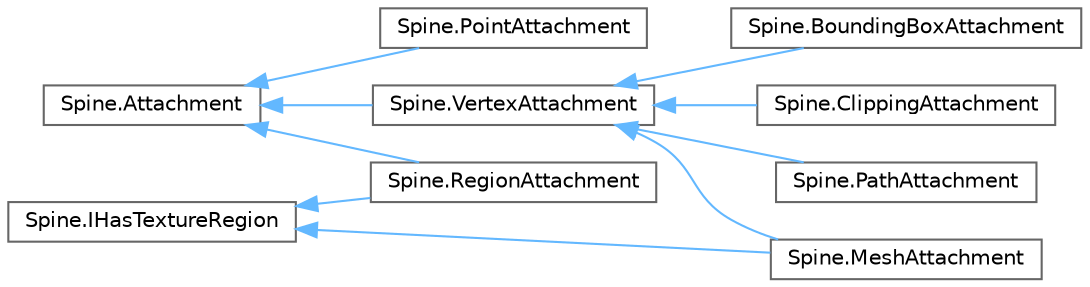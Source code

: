 digraph "类继承关系图"
{
 // LATEX_PDF_SIZE
  bgcolor="transparent";
  edge [fontname=Helvetica,fontsize=10,labelfontname=Helvetica,labelfontsize=10];
  node [fontname=Helvetica,fontsize=10,shape=box,height=0.2,width=0.4];
  rankdir="LR";
  Node0 [id="Node000000",label="Spine.Attachment",height=0.2,width=0.4,color="grey40", fillcolor="white", style="filled",URL="$class_spine_1_1_attachment.html",tooltip="The base class for all attachments."];
  Node0 -> Node1 [id="edge6085_Node000000_Node000001",dir="back",color="steelblue1",style="solid",tooltip=" "];
  Node1 [id="Node000001",label="Spine.PointAttachment",height=0.2,width=0.4,color="grey40", fillcolor="white", style="filled",URL="$class_spine_1_1_point_attachment.html",tooltip="An attachment which is a single point and a rotation. This can be used to spawn projectiles,..."];
  Node0 -> Node2 [id="edge6086_Node000000_Node000002",dir="back",color="steelblue1",style="solid",tooltip=" "];
  Node2 [id="Node000002",label="Spine.RegionAttachment",height=0.2,width=0.4,color="grey40", fillcolor="white", style="filled",URL="$class_spine_1_1_region_attachment.html",tooltip="Attachment that displays a texture region."];
  Node0 -> Node5 [id="edge6087_Node000000_Node000005",dir="back",color="steelblue1",style="solid",tooltip=" "];
  Node5 [id="Node000005",label="Spine.VertexAttachment",height=0.2,width=0.4,color="grey40", fillcolor="white", style="filled",URL="$class_spine_1_1_vertex_attachment.html",tooltip=">An attachment with vertices that are transformed by one or more bones and can be deformed by a slot'..."];
  Node5 -> Node6 [id="edge6088_Node000005_Node000006",dir="back",color="steelblue1",style="solid",tooltip=" "];
  Node6 [id="Node000006",label="Spine.BoundingBoxAttachment",height=0.2,width=0.4,color="grey40", fillcolor="white", style="filled",URL="$class_spine_1_1_bounding_box_attachment.html",tooltip="Attachment that has a polygon for bounds checking."];
  Node5 -> Node7 [id="edge6089_Node000005_Node000007",dir="back",color="steelblue1",style="solid",tooltip=" "];
  Node7 [id="Node000007",label="Spine.ClippingAttachment",height=0.2,width=0.4,color="grey40", fillcolor="white", style="filled",URL="$class_spine_1_1_clipping_attachment.html",tooltip=" "];
  Node5 -> Node4 [id="edge6090_Node000005_Node000004",dir="back",color="steelblue1",style="solid",tooltip=" "];
  Node4 [id="Node000004",label="Spine.MeshAttachment",height=0.2,width=0.4,color="grey40", fillcolor="white", style="filled",URL="$class_spine_1_1_mesh_attachment.html",tooltip="Attachment that displays a texture region using a mesh."];
  Node5 -> Node8 [id="edge6091_Node000005_Node000008",dir="back",color="steelblue1",style="solid",tooltip=" "];
  Node8 [id="Node000008",label="Spine.PathAttachment",height=0.2,width=0.4,color="grey40", fillcolor="white", style="filled",URL="$class_spine_1_1_path_attachment.html",tooltip=" "];
  Node3 [id="Node000003",label="Spine.IHasTextureRegion",height=0.2,width=0.4,color="grey40", fillcolor="white", style="filled",URL="$interface_spine_1_1_i_has_texture_region.html",tooltip=" "];
  Node3 -> Node4 [id="edge6092_Node000003_Node000004",dir="back",color="steelblue1",style="solid",tooltip=" "];
  Node3 -> Node2 [id="edge6093_Node000003_Node000002",dir="back",color="steelblue1",style="solid",tooltip=" "];
}
